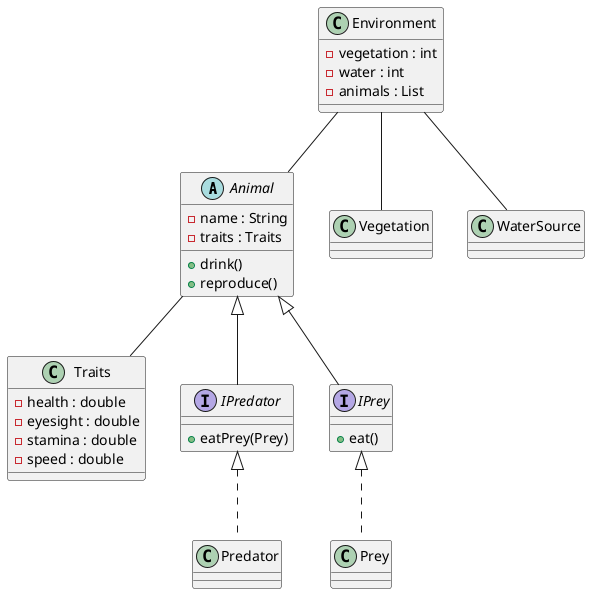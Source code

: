 @startuml

abstract class Animal
{
	-name : String
	-traits : Traits

	+drink()
	+reproduce()
}

class Traits
{
	-health : double
	-eyesight : double
	-stamina : double
	-speed : double
}

interface IPredator extends Animal
{
	+eatPrey(Prey)
}

interface IPrey extends Animal
{	
	+eat()
}

class Predator implements IPredator

class Prey implements IPrey

class Environment
{
	-vegetation : int
	-water : int
	-animals : List
}

class Vegetation

class WaterSource

Animal -- Traits
Environment -- Animal
Environment -- Vegetation
Environment -- WaterSource

@enduml

